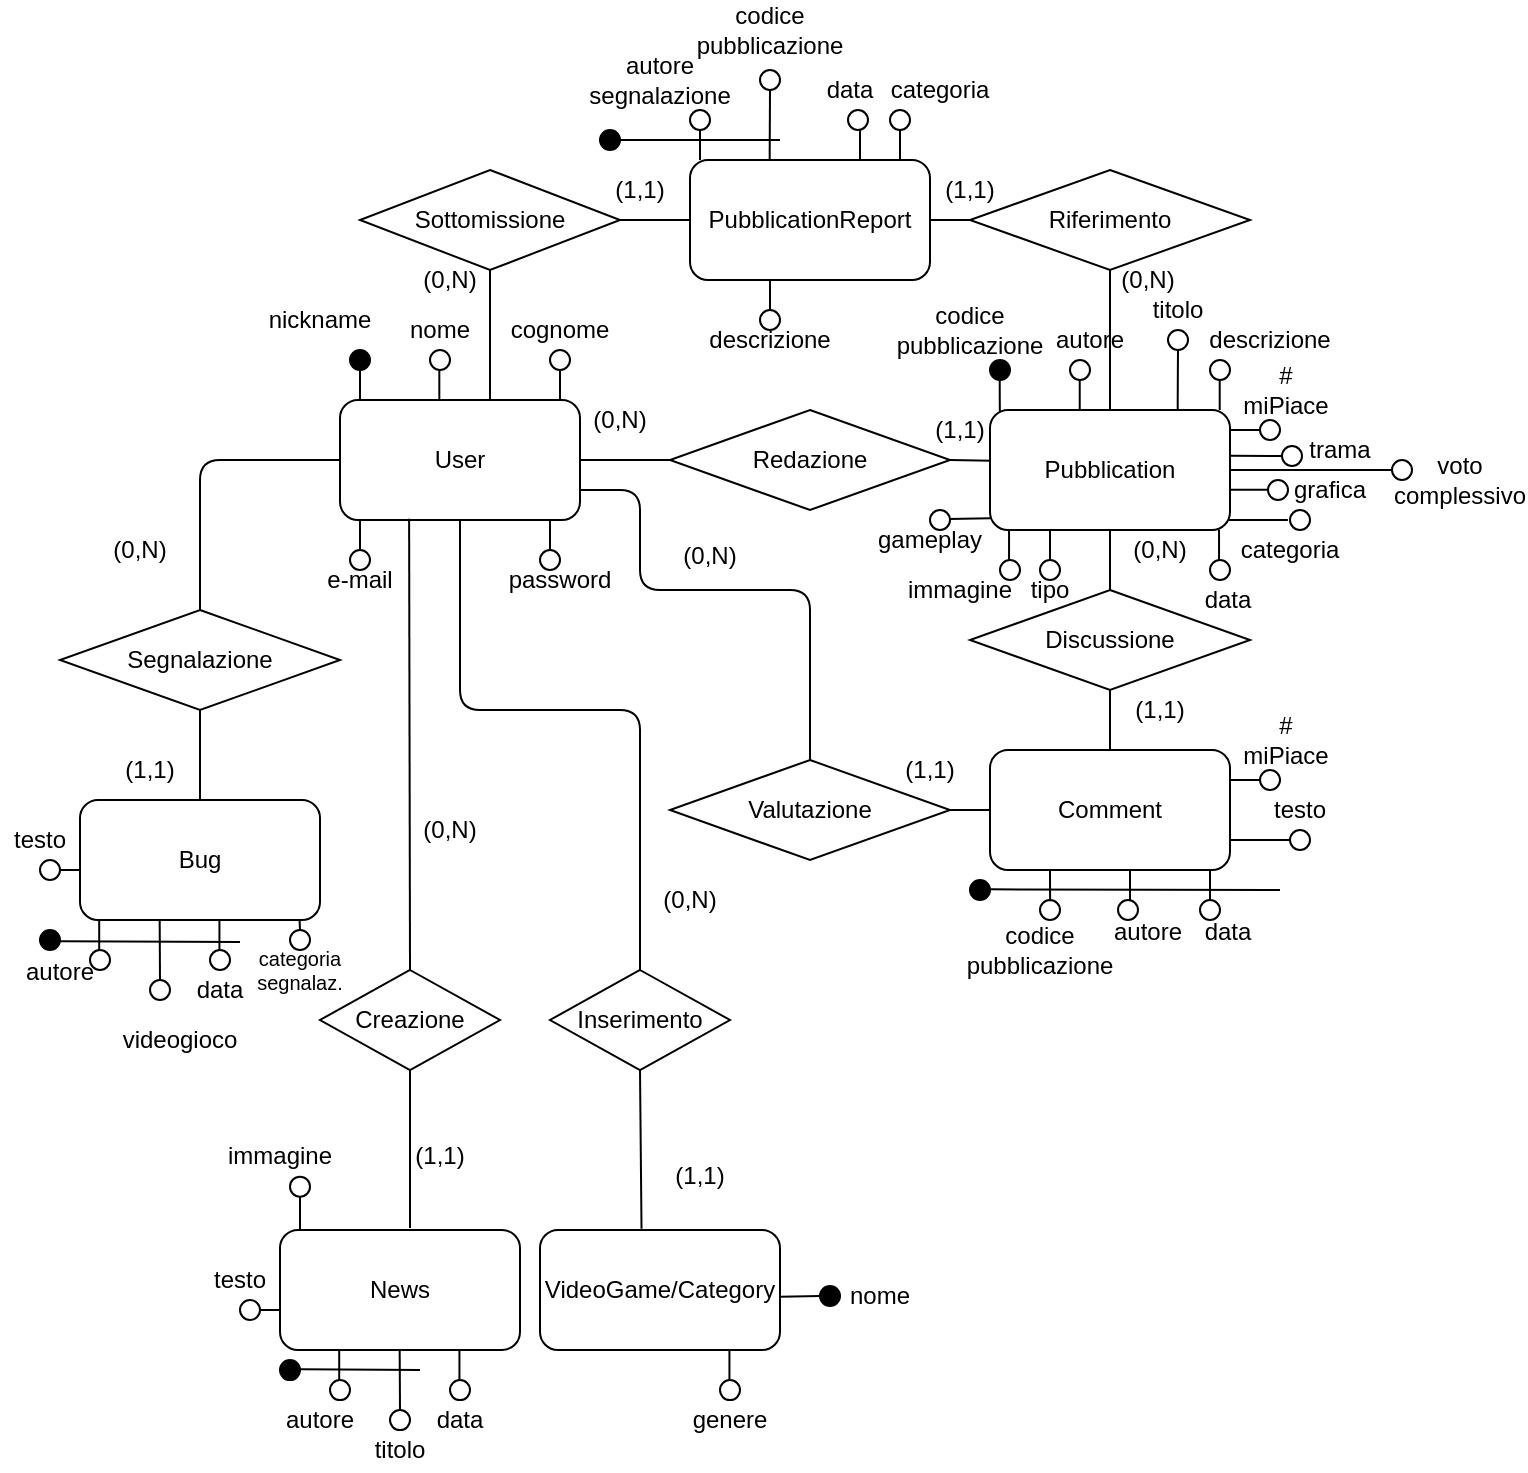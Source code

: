 <mxfile version="14.0.3" type="device"><diagram id="mguRc4uRtefQRiQBiYkG" name="Page-1"><mxGraphModel dx="1422" dy="762" grid="1" gridSize="10" guides="1" tooltips="1" connect="1" arrows="1" fold="1" page="1" pageScale="1" pageWidth="827" pageHeight="1169" math="0" shadow="0"><root><mxCell id="0"/><mxCell id="1" parent="0"/><mxCell id="OOi4CVHJgQFf2LPpz2BU-2" value="Redazione" style="rhombus;whiteSpace=wrap;html=1;" parent="1" vertex="1"><mxGeometry x="338" y="240" width="140" height="50" as="geometry"/></mxCell><mxCell id="OOi4CVHJgQFf2LPpz2BU-3" value="User" style="rounded=1;whiteSpace=wrap;html=1;" parent="1" vertex="1"><mxGeometry x="173" y="235" width="120" height="60" as="geometry"/></mxCell><mxCell id="OOi4CVHJgQFf2LPpz2BU-4" value="" style="endArrow=none;html=1;exitX=1;exitY=0.5;exitDx=0;exitDy=0;entryX=0;entryY=0.5;entryDx=0;entryDy=0;" parent="1" source="OOi4CVHJgQFf2LPpz2BU-3" target="OOi4CVHJgQFf2LPpz2BU-2" edge="1"><mxGeometry width="50" height="50" relative="1" as="geometry"><mxPoint x="318" y="265" as="sourcePoint"/><mxPoint x="458" y="265" as="targetPoint"/></mxGeometry></mxCell><mxCell id="OOi4CVHJgQFf2LPpz2BU-5" value="" style="endArrow=none;html=1;exitX=1;exitY=0.5;exitDx=0;exitDy=0;entryX=0.008;entryY=0.422;entryDx=0;entryDy=0;entryPerimeter=0;" parent="1" source="OOi4CVHJgQFf2LPpz2BU-2" target="OOi4CVHJgQFf2LPpz2BU-6" edge="1"><mxGeometry width="50" height="50" relative="1" as="geometry"><mxPoint x="581" y="264.5" as="sourcePoint"/><mxPoint x="671" y="264.5" as="targetPoint"/></mxGeometry></mxCell><mxCell id="OOi4CVHJgQFf2LPpz2BU-6" value="Pubblication" style="rounded=1;whiteSpace=wrap;html=1;" parent="1" vertex="1"><mxGeometry x="498" y="240" width="120" height="60" as="geometry"/></mxCell><mxCell id="OOi4CVHJgQFf2LPpz2BU-8" value="Sottomissione" style="rhombus;whiteSpace=wrap;html=1;" parent="1" vertex="1"><mxGeometry x="183" y="120" width="130" height="50" as="geometry"/></mxCell><mxCell id="OOi4CVHJgQFf2LPpz2BU-11" value="PubblicationReport" style="rounded=1;whiteSpace=wrap;html=1;" parent="1" vertex="1"><mxGeometry x="348" y="115" width="120" height="60" as="geometry"/></mxCell><mxCell id="OOi4CVHJgQFf2LPpz2BU-13" value="Riferimento" style="rhombus;whiteSpace=wrap;html=1;" parent="1" vertex="1"><mxGeometry x="488" y="120" width="140" height="50" as="geometry"/></mxCell><mxCell id="OOi4CVHJgQFf2LPpz2BU-14" value="" style="endArrow=none;html=1;exitX=1;exitY=0.5;exitDx=0;exitDy=0;" parent="1" source="OOi4CVHJgQFf2LPpz2BU-8" edge="1"><mxGeometry width="50" height="50" relative="1" as="geometry"><mxPoint x="313" y="144.66" as="sourcePoint"/><mxPoint x="348" y="145" as="targetPoint"/></mxGeometry></mxCell><mxCell id="OOi4CVHJgQFf2LPpz2BU-15" value="" style="endArrow=none;html=1;entryX=0.5;entryY=1;entryDx=0;entryDy=0;" parent="1" target="OOi4CVHJgQFf2LPpz2BU-8" edge="1"><mxGeometry width="50" height="50" relative="1" as="geometry"><mxPoint x="248" y="235" as="sourcePoint"/><mxPoint x="228" y="160" as="targetPoint"/><Array as="points"/></mxGeometry></mxCell><mxCell id="OOi4CVHJgQFf2LPpz2BU-34" value="Bug" style="rounded=1;whiteSpace=wrap;html=1;" parent="1" vertex="1"><mxGeometry x="43" y="435" width="120" height="60" as="geometry"/></mxCell><mxCell id="OOi4CVHJgQFf2LPpz2BU-35" value="Segnalazione" style="rhombus;whiteSpace=wrap;html=1;" parent="1" vertex="1"><mxGeometry x="33" y="340" width="140" height="50" as="geometry"/></mxCell><mxCell id="OOi4CVHJgQFf2LPpz2BU-37" value="" style="endArrow=none;html=1;exitX=0.5;exitY=0;exitDx=0;exitDy=0;entryX=0.5;entryY=1;entryDx=0;entryDy=0;" parent="1" edge="1"><mxGeometry width="50" height="50" relative="1" as="geometry"><mxPoint x="103" y="435" as="sourcePoint"/><mxPoint x="103" y="390" as="targetPoint"/></mxGeometry></mxCell><mxCell id="OOi4CVHJgQFf2LPpz2BU-40" value="" style="endArrow=none;html=1;entryX=0.5;entryY=1;entryDx=0;entryDy=0;exitX=0.5;exitY=0;exitDx=0;exitDy=0;" parent="1" source="OOi4CVHJgQFf2LPpz2BU-6" target="OOi4CVHJgQFf2LPpz2BU-13" edge="1"><mxGeometry width="50" height="50" relative="1" as="geometry"><mxPoint x="498" y="235" as="sourcePoint"/><mxPoint x="548" y="185" as="targetPoint"/></mxGeometry></mxCell><mxCell id="OOi4CVHJgQFf2LPpz2BU-41" value="" style="endArrow=none;html=1;entryX=0;entryY=0.5;entryDx=0;entryDy=0;exitX=1;exitY=0.5;exitDx=0;exitDy=0;" parent="1" source="OOi4CVHJgQFf2LPpz2BU-11" target="OOi4CVHJgQFf2LPpz2BU-13" edge="1"><mxGeometry width="50" height="50" relative="1" as="geometry"><mxPoint x="471" y="145" as="sourcePoint"/><mxPoint x="488" y="170" as="targetPoint"/></mxGeometry></mxCell><mxCell id="OOi4CVHJgQFf2LPpz2BU-42" value="Valutazione" style="rhombus;whiteSpace=wrap;html=1;" parent="1" vertex="1"><mxGeometry x="338" y="415" width="140" height="50" as="geometry"/></mxCell><mxCell id="OOi4CVHJgQFf2LPpz2BU-43" value="Comment" style="rounded=1;whiteSpace=wrap;html=1;" parent="1" vertex="1"><mxGeometry x="498" y="410" width="120" height="60" as="geometry"/></mxCell><mxCell id="OOi4CVHJgQFf2LPpz2BU-45" value="" style="endArrow=none;html=1;exitX=1;exitY=0.5;exitDx=0;exitDy=0;entryX=0;entryY=0.5;entryDx=0;entryDy=0;" parent="1" source="OOi4CVHJgQFf2LPpz2BU-42" target="OOi4CVHJgQFf2LPpz2BU-43" edge="1"><mxGeometry width="50" height="50" relative="1" as="geometry"><mxPoint x="478.0" y="440.08" as="sourcePoint"/><mxPoint x="518.36" y="439.66" as="targetPoint"/></mxGeometry></mxCell><mxCell id="OOi4CVHJgQFf2LPpz2BU-46" value="" style="endArrow=none;html=1;exitX=0.5;exitY=0;exitDx=0;exitDy=0;entryX=1;entryY=0.75;entryDx=0;entryDy=0;" parent="1" source="OOi4CVHJgQFf2LPpz2BU-42" target="OOi4CVHJgQFf2LPpz2BU-3" edge="1"><mxGeometry width="50" height="50" relative="1" as="geometry"><mxPoint x="333" y="440" as="sourcePoint"/><mxPoint x="308" y="280" as="targetPoint"/><Array as="points"><mxPoint x="408" y="330"/><mxPoint x="323" y="330"/><mxPoint x="323" y="280"/></Array></mxGeometry></mxCell><mxCell id="OOi4CVHJgQFf2LPpz2BU-48" value="Discussione" style="rhombus;whiteSpace=wrap;html=1;" parent="1" vertex="1"><mxGeometry x="488" y="330" width="140" height="50" as="geometry"/></mxCell><mxCell id="OOi4CVHJgQFf2LPpz2BU-49" value="" style="endArrow=none;html=1;entryX=0.5;entryY=1;entryDx=0;entryDy=0;exitX=0.5;exitY=0;exitDx=0;exitDy=0;" parent="1" source="OOi4CVHJgQFf2LPpz2BU-48" target="OOi4CVHJgQFf2LPpz2BU-6" edge="1"><mxGeometry width="50" height="50" relative="1" as="geometry"><mxPoint x="418" y="360" as="sourcePoint"/><mxPoint x="468" y="310" as="targetPoint"/></mxGeometry></mxCell><mxCell id="OOi4CVHJgQFf2LPpz2BU-52" value="" style="endArrow=none;html=1;" parent="1" source="OOi4CVHJgQFf2LPpz2BU-43" edge="1"><mxGeometry width="50" height="50" relative="1" as="geometry"><mxPoint x="498" y="430" as="sourcePoint"/><mxPoint x="558" y="380" as="targetPoint"/></mxGeometry></mxCell><mxCell id="OOi4CVHJgQFf2LPpz2BU-53" value="" style="endArrow=none;html=1;entryX=0;entryY=0.5;entryDx=0;entryDy=0;exitX=0.5;exitY=0;exitDx=0;exitDy=0;" parent="1" source="OOi4CVHJgQFf2LPpz2BU-35" target="OOi4CVHJgQFf2LPpz2BU-3" edge="1"><mxGeometry width="50" height="50" relative="1" as="geometry"><mxPoint x="103" y="320" as="sourcePoint"/><mxPoint x="153" y="270" as="targetPoint"/><Array as="points"><mxPoint x="103" y="265"/></Array></mxGeometry></mxCell><mxCell id="OOi4CVHJgQFf2LPpz2BU-65" value="" style="endArrow=none;html=1;exitX=0.5;exitY=0;exitDx=0;exitDy=0;entryX=0.288;entryY=0.989;entryDx=0;entryDy=0;entryPerimeter=0;" parent="1" source="OOi4CVHJgQFf2LPpz2BU-66" target="OOi4CVHJgQFf2LPpz2BU-3" edge="1"><mxGeometry width="50" height="50" relative="1" as="geometry"><mxPoint x="258" y="490" as="sourcePoint"/><mxPoint x="207.9" y="414.64" as="targetPoint"/><Array as="points"/></mxGeometry></mxCell><mxCell id="OOi4CVHJgQFf2LPpz2BU-66" value="Creazione" style="rhombus;whiteSpace=wrap;html=1;" parent="1" vertex="1"><mxGeometry x="163" y="520" width="90" height="50" as="geometry"/></mxCell><mxCell id="OOi4CVHJgQFf2LPpz2BU-68" value="News&lt;br&gt;" style="rounded=1;whiteSpace=wrap;html=1;" parent="1" vertex="1"><mxGeometry x="143" y="650" width="120" height="60" as="geometry"/></mxCell><mxCell id="OOi4CVHJgQFf2LPpz2BU-69" value="" style="endArrow=none;html=1;entryX=0.5;entryY=1;entryDx=0;entryDy=0;" parent="1" target="OOi4CVHJgQFf2LPpz2BU-66" edge="1"><mxGeometry width="50" height="50" relative="1" as="geometry"><mxPoint x="208" y="649" as="sourcePoint"/><mxPoint x="198" y="575" as="targetPoint"/></mxGeometry></mxCell><mxCell id="OOi4CVHJgQFf2LPpz2BU-70" value="Inserimento" style="rhombus;whiteSpace=wrap;html=1;" parent="1" vertex="1"><mxGeometry x="278" y="520" width="90" height="50" as="geometry"/></mxCell><mxCell id="OOi4CVHJgQFf2LPpz2BU-71" value="VideoGame/Category" style="rounded=1;whiteSpace=wrap;html=1;" parent="1" vertex="1"><mxGeometry x="273" y="650" width="120" height="60" as="geometry"/></mxCell><mxCell id="OOi4CVHJgQFf2LPpz2BU-72" value="" style="endArrow=none;html=1;entryX=0.5;entryY=1;entryDx=0;entryDy=0;exitX=0.423;exitY=-0.01;exitDx=0;exitDy=0;exitPerimeter=0;" parent="1" source="OOi4CVHJgQFf2LPpz2BU-71" target="OOi4CVHJgQFf2LPpz2BU-70" edge="1"><mxGeometry width="50" height="50" relative="1" as="geometry"><mxPoint x="333" y="630" as="sourcePoint"/><mxPoint x="313" y="575" as="targetPoint"/></mxGeometry></mxCell><mxCell id="OOi4CVHJgQFf2LPpz2BU-73" value="" style="endArrow=none;html=1;exitX=0.5;exitY=0;exitDx=0;exitDy=0;entryX=0.5;entryY=1;entryDx=0;entryDy=0;" parent="1" source="OOi4CVHJgQFf2LPpz2BU-70" target="OOi4CVHJgQFf2LPpz2BU-3" edge="1"><mxGeometry width="50" height="50" relative="1" as="geometry"><mxPoint x="263" y="465" as="sourcePoint"/><mxPoint x="322.95" y="415.48" as="targetPoint"/><Array as="points"><mxPoint x="323" y="390"/><mxPoint x="233" y="390"/></Array></mxGeometry></mxCell><mxCell id="Y-im6gq6m2K0zFmz0ZzL-1" value="" style="endArrow=none;html=1;" parent="1" edge="1"><mxGeometry width="50" height="50" relative="1" as="geometry"><mxPoint x="183" y="235" as="sourcePoint"/><mxPoint x="183" y="220" as="targetPoint"/></mxGeometry></mxCell><mxCell id="Y-im6gq6m2K0zFmz0ZzL-2" value="" style="ellipse;whiteSpace=wrap;html=1;aspect=fixed;fillColor=#000000;" parent="1" vertex="1"><mxGeometry x="178" y="210" width="10" height="10" as="geometry"/></mxCell><mxCell id="Y-im6gq6m2K0zFmz0ZzL-3" value="autore segnalazione" style="text;html=1;strokeColor=none;fillColor=none;align=center;verticalAlign=middle;whiteSpace=wrap;rounded=0;" parent="1" vertex="1"><mxGeometry x="313" y="65" width="40" height="20" as="geometry"/></mxCell><mxCell id="Y-im6gq6m2K0zFmz0ZzL-7" value="" style="endArrow=none;html=1;" parent="1" edge="1"><mxGeometry width="50" height="50" relative="1" as="geometry"><mxPoint x="222.66" y="235" as="sourcePoint"/><mxPoint x="222.66" y="220" as="targetPoint"/></mxGeometry></mxCell><mxCell id="Y-im6gq6m2K0zFmz0ZzL-8" value="" style="endArrow=none;html=1;" parent="1" edge="1"><mxGeometry width="50" height="50" relative="1" as="geometry"><mxPoint x="283" y="235" as="sourcePoint"/><mxPoint x="283" y="220" as="targetPoint"/><Array as="points"><mxPoint x="283" y="230"/></Array></mxGeometry></mxCell><mxCell id="Y-im6gq6m2K0zFmz0ZzL-9" value="" style="ellipse;whiteSpace=wrap;html=1;aspect=fixed;fillColor=none;" parent="1" vertex="1"><mxGeometry x="218" y="210" width="10" height="10" as="geometry"/></mxCell><mxCell id="Y-im6gq6m2K0zFmz0ZzL-10" value="" style="ellipse;whiteSpace=wrap;html=1;aspect=fixed;fillColor=none;" parent="1" vertex="1"><mxGeometry x="278" y="210" width="10" height="10" as="geometry"/></mxCell><mxCell id="Y-im6gq6m2K0zFmz0ZzL-11" value="codice pubblicazione" style="text;html=1;strokeColor=none;fillColor=none;align=center;verticalAlign=middle;whiteSpace=wrap;rounded=0;" parent="1" vertex="1"><mxGeometry x="368" y="40" width="40" height="20" as="geometry"/></mxCell><mxCell id="Y-im6gq6m2K0zFmz0ZzL-12" value="categoria" style="text;html=1;strokeColor=none;fillColor=none;align=center;verticalAlign=middle;whiteSpace=wrap;rounded=0;" parent="1" vertex="1"><mxGeometry x="453" y="70" width="40" height="20" as="geometry"/></mxCell><mxCell id="Y-im6gq6m2K0zFmz0ZzL-13" value="data" style="text;html=1;strokeColor=none;fillColor=none;align=center;verticalAlign=middle;whiteSpace=wrap;rounded=0;" parent="1" vertex="1"><mxGeometry x="408" y="70" width="40" height="20" as="geometry"/></mxCell><mxCell id="Y-im6gq6m2K0zFmz0ZzL-14" value="" style="endArrow=none;html=1;" parent="1" edge="1"><mxGeometry width="50" height="50" relative="1" as="geometry"><mxPoint x="183" y="310" as="sourcePoint"/><mxPoint x="183" y="295" as="targetPoint"/><Array as="points"><mxPoint x="183" y="310"/></Array></mxGeometry></mxCell><mxCell id="Y-im6gq6m2K0zFmz0ZzL-15" value="" style="ellipse;whiteSpace=wrap;html=1;aspect=fixed;fillColor=none;" parent="1" vertex="1"><mxGeometry x="178" y="310" width="10" height="10" as="geometry"/></mxCell><mxCell id="Y-im6gq6m2K0zFmz0ZzL-16" value="e-mail" style="text;html=1;strokeColor=none;fillColor=none;align=center;verticalAlign=middle;whiteSpace=wrap;rounded=0;" parent="1" vertex="1"><mxGeometry x="163" y="315" width="40" height="20" as="geometry"/></mxCell><mxCell id="Y-im6gq6m2K0zFmz0ZzL-21" value="" style="endArrow=none;html=1;" parent="1" edge="1"><mxGeometry width="50" height="50" relative="1" as="geometry"><mxPoint x="353" y="115" as="sourcePoint"/><mxPoint x="353" y="100" as="targetPoint"/></mxGeometry></mxCell><mxCell id="Y-im6gq6m2K0zFmz0ZzL-22" value="" style="ellipse;whiteSpace=wrap;html=1;aspect=fixed;fillColor=none;" parent="1" vertex="1"><mxGeometry x="348" y="90" width="10" height="10" as="geometry"/></mxCell><mxCell id="Y-im6gq6m2K0zFmz0ZzL-23" value="" style="ellipse;whiteSpace=wrap;html=1;aspect=fixed;fillColor=none;" parent="1" vertex="1"><mxGeometry x="383" y="70" width="10" height="10" as="geometry"/></mxCell><mxCell id="Y-im6gq6m2K0zFmz0ZzL-24" value="" style="endArrow=none;html=1;entryX=0.5;entryY=1;entryDx=0;entryDy=0;" parent="1" target="Y-im6gq6m2K0zFmz0ZzL-23" edge="1"><mxGeometry width="50" height="50" relative="1" as="geometry"><mxPoint x="387.83" y="115" as="sourcePoint"/><mxPoint x="387.83" y="100" as="targetPoint"/></mxGeometry></mxCell><mxCell id="Y-im6gq6m2K0zFmz0ZzL-25" value="" style="endArrow=none;html=1;" parent="1" edge="1"><mxGeometry width="50" height="50" relative="1" as="geometry"><mxPoint x="433" y="115" as="sourcePoint"/><mxPoint x="433" y="100" as="targetPoint"/></mxGeometry></mxCell><mxCell id="Y-im6gq6m2K0zFmz0ZzL-26" value="" style="endArrow=none;html=1;" parent="1" edge="1"><mxGeometry width="50" height="50" relative="1" as="geometry"><mxPoint x="453" y="115" as="sourcePoint"/><mxPoint x="453" y="100" as="targetPoint"/><Array as="points"><mxPoint x="453" y="110"/></Array></mxGeometry></mxCell><mxCell id="Y-im6gq6m2K0zFmz0ZzL-27" value="" style="ellipse;whiteSpace=wrap;html=1;aspect=fixed;fillColor=none;" parent="1" vertex="1"><mxGeometry x="427" y="90" width="10" height="10" as="geometry"/></mxCell><mxCell id="Y-im6gq6m2K0zFmz0ZzL-28" value="" style="ellipse;whiteSpace=wrap;html=1;aspect=fixed;fillColor=none;" parent="1" vertex="1"><mxGeometry x="448" y="90" width="10" height="10" as="geometry"/></mxCell><mxCell id="Y-im6gq6m2K0zFmz0ZzL-31" value="" style="endArrow=none;html=1;entryX=0.5;entryY=1;entryDx=0;entryDy=0;" parent="1" edge="1"><mxGeometry width="50" height="50" relative="1" as="geometry"><mxPoint x="388" y="190" as="sourcePoint"/><mxPoint x="388" y="175" as="targetPoint"/></mxGeometry></mxCell><mxCell id="Y-im6gq6m2K0zFmz0ZzL-32" value="" style="ellipse;whiteSpace=wrap;html=1;aspect=fixed;fillColor=none;" parent="1" vertex="1"><mxGeometry x="383" y="190" width="10" height="10" as="geometry"/></mxCell><mxCell id="Y-im6gq6m2K0zFmz0ZzL-33" value="descrizione" style="text;html=1;strokeColor=none;fillColor=none;align=center;verticalAlign=middle;whiteSpace=wrap;rounded=0;" parent="1" vertex="1"><mxGeometry x="368" y="195" width="40" height="20" as="geometry"/></mxCell><mxCell id="Y-im6gq6m2K0zFmz0ZzL-34" value="nome" style="text;html=1;strokeColor=none;fillColor=none;align=center;verticalAlign=middle;whiteSpace=wrap;rounded=0;" parent="1" vertex="1"><mxGeometry x="203" y="190" width="40" height="20" as="geometry"/></mxCell><mxCell id="Y-im6gq6m2K0zFmz0ZzL-36" value="nickname&lt;span style=&quot;color: rgba(0 , 0 , 0 , 0) ; font-family: monospace ; font-size: 0px&quot;&gt;%3CmxGraphModel%3E%3Croot%3E%3CmxCell%20id%3D%220%22%2F%3E%3CmxCell%20id%3D%221%22%20parent%3D%220%22%2F%3E%3CmxCell%20id%3D%222%22%20value%3D%22autore%22%20style%3D%22text%3Bhtml%3D1%3BstrokeColor%3Dnone%3BfillColor%3Dnone%3Balign%3Dcenter%3BverticalAlign%3Dmiddle%3BwhiteSpace%3Dwrap%3Brounded%3D0%3B%22%20vertex%3D%221%22%20parent%3D%221%22%3E%3CmxGeometry%20x%3D%22300%22%20y%3D%2270%22%20width%3D%2240%22%20height%3D%2220%22%20as%3D%22geometry%22%2F%3E%3C%2FmxCell%3E%3C%2Froot%3E%3C%2FmxGraphModel%3E&lt;/span&gt;" style="text;html=1;strokeColor=none;fillColor=none;align=center;verticalAlign=middle;whiteSpace=wrap;rounded=0;" parent="1" vertex="1"><mxGeometry x="143" y="185" width="40" height="20" as="geometry"/></mxCell><mxCell id="Y-im6gq6m2K0zFmz0ZzL-38" value="cognome" style="text;html=1;strokeColor=none;fillColor=none;align=center;verticalAlign=middle;whiteSpace=wrap;rounded=0;" parent="1" vertex="1"><mxGeometry x="263" y="190" width="40" height="20" as="geometry"/></mxCell><mxCell id="Y-im6gq6m2K0zFmz0ZzL-51" value="" style="endArrow=none;html=1;" parent="1" edge="1"><mxGeometry width="50" height="50" relative="1" as="geometry"><mxPoint x="278" y="310" as="sourcePoint"/><mxPoint x="278" y="295" as="targetPoint"/><Array as="points"><mxPoint x="278" y="310"/></Array></mxGeometry></mxCell><mxCell id="Y-im6gq6m2K0zFmz0ZzL-52" value="" style="ellipse;whiteSpace=wrap;html=1;aspect=fixed;fillColor=none;" parent="1" vertex="1"><mxGeometry x="273" y="310" width="10" height="10" as="geometry"/></mxCell><mxCell id="Y-im6gq6m2K0zFmz0ZzL-53" value="password" style="text;html=1;strokeColor=none;fillColor=none;align=center;verticalAlign=middle;whiteSpace=wrap;rounded=0;" parent="1" vertex="1"><mxGeometry x="263" y="315" width="40" height="20" as="geometry"/></mxCell><mxCell id="Y-im6gq6m2K0zFmz0ZzL-54" value="" style="ellipse;whiteSpace=wrap;html=1;aspect=fixed;fillColor=#000000;" parent="1" vertex="1"><mxGeometry x="303" y="100" width="10" height="10" as="geometry"/></mxCell><mxCell id="Y-im6gq6m2K0zFmz0ZzL-55" value="" style="endArrow=none;html=1;exitX=1;exitY=0.5;exitDx=0;exitDy=0;" parent="1" source="Y-im6gq6m2K0zFmz0ZzL-54" edge="1"><mxGeometry width="50" height="50" relative="1" as="geometry"><mxPoint x="403" y="210" as="sourcePoint"/><mxPoint x="393" y="105" as="targetPoint"/></mxGeometry></mxCell><mxCell id="Y-im6gq6m2K0zFmz0ZzL-59" value="" style="ellipse;whiteSpace=wrap;html=1;aspect=fixed;fillColor=#000000;" parent="1" vertex="1"><mxGeometry x="498" y="215.0" width="10" height="10" as="geometry"/></mxCell><mxCell id="Y-im6gq6m2K0zFmz0ZzL-60" value="" style="ellipse;whiteSpace=wrap;html=1;aspect=fixed;fillColor=none;" parent="1" vertex="1"><mxGeometry x="538" y="215.0" width="10" height="10" as="geometry"/></mxCell><mxCell id="Y-im6gq6m2K0zFmz0ZzL-61" value="" style="ellipse;whiteSpace=wrap;html=1;aspect=fixed;fillColor=none;" parent="1" vertex="1"><mxGeometry x="587" y="200.0" width="10" height="10" as="geometry"/></mxCell><mxCell id="Y-im6gq6m2K0zFmz0ZzL-62" value="" style="ellipse;whiteSpace=wrap;html=1;aspect=fixed;fillColor=none;" parent="1" vertex="1"><mxGeometry x="608" y="215.0" width="10" height="10" as="geometry"/></mxCell><mxCell id="Y-im6gq6m2K0zFmz0ZzL-64" value="" style="endArrow=none;html=1;entryX=0.5;entryY=1;entryDx=0;entryDy=0;exitX=0.041;exitY=0.011;exitDx=0;exitDy=0;exitPerimeter=0;" parent="1" source="OOi4CVHJgQFf2LPpz2BU-6" edge="1"><mxGeometry width="50" height="50" relative="1" as="geometry"><mxPoint x="503" y="240" as="sourcePoint"/><mxPoint x="502.86" y="225" as="targetPoint"/><Array as="points"><mxPoint x="502.86" y="230"/></Array></mxGeometry></mxCell><mxCell id="Y-im6gq6m2K0zFmz0ZzL-65" value="" style="endArrow=none;html=1;entryX=0.5;entryY=1;entryDx=0;entryDy=0;" parent="1" edge="1"><mxGeometry width="50" height="50" relative="1" as="geometry"><mxPoint x="542.86" y="240" as="sourcePoint"/><mxPoint x="542.86" y="225" as="targetPoint"/><Array as="points"><mxPoint x="542.86" y="230"/></Array></mxGeometry></mxCell><mxCell id="Y-im6gq6m2K0zFmz0ZzL-66" value="" style="endArrow=none;html=1;entryX=0.5;entryY=1;entryDx=0;entryDy=0;" parent="1" target="Y-im6gq6m2K0zFmz0ZzL-61" edge="1"><mxGeometry width="50" height="50" relative="1" as="geometry"><mxPoint x="591.86" y="240" as="sourcePoint"/><mxPoint x="591.86" y="225" as="targetPoint"/><Array as="points"><mxPoint x="591.86" y="230"/></Array></mxGeometry></mxCell><mxCell id="Y-im6gq6m2K0zFmz0ZzL-67" value="" style="endArrow=none;html=1;entryX=0.5;entryY=1;entryDx=0;entryDy=0;" parent="1" edge="1"><mxGeometry width="50" height="50" relative="1" as="geometry"><mxPoint x="612.86" y="240" as="sourcePoint"/><mxPoint x="612.86" y="225" as="targetPoint"/><Array as="points"><mxPoint x="612.86" y="230"/></Array></mxGeometry></mxCell><mxCell id="Y-im6gq6m2K0zFmz0ZzL-68" value="codice pubblicazione" style="text;html=1;strokeColor=none;fillColor=none;align=center;verticalAlign=middle;whiteSpace=wrap;rounded=0;" parent="1" vertex="1"><mxGeometry x="468" y="190" width="40" height="20" as="geometry"/></mxCell><mxCell id="Y-im6gq6m2K0zFmz0ZzL-69" value="descrizione" style="text;html=1;strokeColor=none;fillColor=none;align=center;verticalAlign=middle;whiteSpace=wrap;rounded=0;" parent="1" vertex="1"><mxGeometry x="618" y="195" width="40" height="20" as="geometry"/></mxCell><mxCell id="Y-im6gq6m2K0zFmz0ZzL-70" value="autore" style="text;html=1;strokeColor=none;fillColor=none;align=center;verticalAlign=middle;whiteSpace=wrap;rounded=0;" parent="1" vertex="1"><mxGeometry x="528" y="195" width="40" height="20" as="geometry"/></mxCell><mxCell id="Y-im6gq6m2K0zFmz0ZzL-73" value="titolo" style="text;html=1;strokeColor=none;fillColor=none;align=center;verticalAlign=middle;whiteSpace=wrap;rounded=0;" parent="1" vertex="1"><mxGeometry x="572" y="180" width="40" height="20" as="geometry"/></mxCell><mxCell id="Y-im6gq6m2K0zFmz0ZzL-74" value="" style="endArrow=none;html=1;entryX=0.5;entryY=1;entryDx=0;entryDy=0;" parent="1" edge="1"><mxGeometry width="50" height="50" relative="1" as="geometry"><mxPoint x="507.52" y="315" as="sourcePoint"/><mxPoint x="507.52" y="300" as="targetPoint"/><Array as="points"><mxPoint x="507.52" y="305"/></Array></mxGeometry></mxCell><mxCell id="Y-im6gq6m2K0zFmz0ZzL-75" value="" style="ellipse;whiteSpace=wrap;html=1;aspect=fixed;fillColor=none;" parent="1" vertex="1"><mxGeometry x="503" y="315" width="10" height="10" as="geometry"/></mxCell><mxCell id="Y-im6gq6m2K0zFmz0ZzL-76" value="" style="endArrow=none;html=1;entryX=0.5;entryY=1;entryDx=0;entryDy=0;" parent="1" edge="1"><mxGeometry width="50" height="50" relative="1" as="geometry"><mxPoint x="612.52" y="315" as="sourcePoint"/><mxPoint x="612.52" y="300" as="targetPoint"/><Array as="points"><mxPoint x="612.52" y="305"/></Array></mxGeometry></mxCell><mxCell id="Y-im6gq6m2K0zFmz0ZzL-77" value="" style="ellipse;whiteSpace=wrap;html=1;aspect=fixed;fillColor=none;" parent="1" vertex="1"><mxGeometry x="608" y="315" width="10" height="10" as="geometry"/></mxCell><mxCell id="Y-im6gq6m2K0zFmz0ZzL-78" value="data" style="text;html=1;strokeColor=none;fillColor=none;align=center;verticalAlign=middle;whiteSpace=wrap;rounded=0;" parent="1" vertex="1"><mxGeometry x="597" y="325" width="40" height="20" as="geometry"/></mxCell><mxCell id="Y-im6gq6m2K0zFmz0ZzL-79" value="immagine" style="text;html=1;strokeColor=none;fillColor=none;align=center;verticalAlign=middle;whiteSpace=wrap;rounded=0;" parent="1" vertex="1"><mxGeometry x="463" y="320" width="40" height="20" as="geometry"/></mxCell><mxCell id="Y-im6gq6m2K0zFmz0ZzL-89" value="" style="ellipse;whiteSpace=wrap;html=1;aspect=fixed;fillColor=none;" parent="1" vertex="1"><mxGeometry x="637" y="275" width="10" height="10" as="geometry"/></mxCell><mxCell id="Y-im6gq6m2K0zFmz0ZzL-90" value="" style="ellipse;whiteSpace=wrap;html=1;aspect=fixed;fillColor=none;" parent="1" vertex="1"><mxGeometry x="468" y="290" width="10" height="10" as="geometry"/></mxCell><mxCell id="Y-im6gq6m2K0zFmz0ZzL-91" value="" style="endArrow=none;html=1;" parent="1" edge="1"><mxGeometry width="50" height="50" relative="1" as="geometry"><mxPoint x="636.69" y="279.9" as="sourcePoint"/><mxPoint x="617.69" y="279.9" as="targetPoint"/><Array as="points"><mxPoint x="637" y="279.9"/></Array></mxGeometry></mxCell><mxCell id="Y-im6gq6m2K0zFmz0ZzL-92" value="" style="endArrow=none;html=1;entryX=-0.007;entryY=0.852;entryDx=0;entryDy=0;entryPerimeter=0;exitX=1;exitY=0;exitDx=0;exitDy=0;" parent="1" edge="1"><mxGeometry width="50" height="50" relative="1" as="geometry"><mxPoint x="477.536" y="294.464" as="sourcePoint"/><mxPoint x="498.16" y="294.12" as="targetPoint"/><Array as="points"/></mxGeometry></mxCell><mxCell id="Y-im6gq6m2K0zFmz0ZzL-93" value="gameplay" style="text;html=1;strokeColor=none;fillColor=none;align=center;verticalAlign=middle;whiteSpace=wrap;rounded=0;" parent="1" vertex="1"><mxGeometry x="448" y="295" width="40" height="20" as="geometry"/></mxCell><mxCell id="Y-im6gq6m2K0zFmz0ZzL-94" value="grafica" style="text;html=1;strokeColor=none;fillColor=none;align=center;verticalAlign=middle;whiteSpace=wrap;rounded=0;" parent="1" vertex="1"><mxGeometry x="648" y="270" width="40" height="20" as="geometry"/></mxCell><mxCell id="Y-im6gq6m2K0zFmz0ZzL-97" value="" style="endArrow=none;html=1;entryX=0.995;entryY=0.381;entryDx=0;entryDy=0;entryPerimeter=0;" parent="1" edge="1"><mxGeometry width="50" height="50" relative="1" as="geometry"><mxPoint x="644" y="263" as="sourcePoint"/><mxPoint x="618.4" y="262.86" as="targetPoint"/><Array as="points"/></mxGeometry></mxCell><mxCell id="Y-im6gq6m2K0zFmz0ZzL-98" value="" style="ellipse;whiteSpace=wrap;html=1;aspect=fixed;fillColor=none;" parent="1" vertex="1"><mxGeometry x="644" y="258" width="10" height="10" as="geometry"/></mxCell><mxCell id="Y-im6gq6m2K0zFmz0ZzL-99" value="trama" style="text;html=1;strokeColor=none;fillColor=none;align=center;verticalAlign=middle;whiteSpace=wrap;rounded=0;" parent="1" vertex="1"><mxGeometry x="653" y="250" width="40" height="20" as="geometry"/></mxCell><mxCell id="Y-im6gq6m2K0zFmz0ZzL-100" value="" style="endArrow=none;html=1;exitX=1;exitY=0.583;exitDx=0;exitDy=0;exitPerimeter=0;" parent="1" edge="1"><mxGeometry width="50" height="50" relative="1" as="geometry"><mxPoint x="618" y="270" as="sourcePoint"/><mxPoint x="648" y="270.02" as="targetPoint"/><Array as="points"><mxPoint x="647.93" y="270.02"/><mxPoint x="704" y="270"/></Array></mxGeometry></mxCell><mxCell id="Y-im6gq6m2K0zFmz0ZzL-101" value="" style="ellipse;whiteSpace=wrap;html=1;aspect=fixed;fillColor=none;" parent="1" vertex="1"><mxGeometry x="699" y="265" width="10" height="10" as="geometry"/></mxCell><mxCell id="Y-im6gq6m2K0zFmz0ZzL-102" value="voto complessivo" style="text;html=1;strokeColor=none;fillColor=none;align=center;verticalAlign=middle;whiteSpace=wrap;rounded=0;" parent="1" vertex="1"><mxGeometry x="713" y="265" width="40" height="20" as="geometry"/></mxCell><mxCell id="Y-im6gq6m2K0zFmz0ZzL-107" value="" style="endArrow=none;html=1;exitX=1;exitY=0.583;exitDx=0;exitDy=0;exitPerimeter=0;" parent="1" edge="1"><mxGeometry width="50" height="50" relative="1" as="geometry"><mxPoint x="617" y="294.98" as="sourcePoint"/><mxPoint x="647" y="295" as="targetPoint"/><Array as="points"><mxPoint x="646.93" y="295"/></Array></mxGeometry></mxCell><mxCell id="Y-im6gq6m2K0zFmz0ZzL-108" value="" style="ellipse;whiteSpace=wrap;html=1;aspect=fixed;fillColor=none;" parent="1" vertex="1"><mxGeometry x="648" y="290" width="10" height="10" as="geometry"/></mxCell><mxCell id="Y-im6gq6m2K0zFmz0ZzL-109" value="categoria" style="text;html=1;strokeColor=none;fillColor=none;align=center;verticalAlign=middle;whiteSpace=wrap;rounded=0;" parent="1" vertex="1"><mxGeometry x="628" y="300" width="40" height="20" as="geometry"/></mxCell><mxCell id="Y-im6gq6m2K0zFmz0ZzL-112" value="" style="ellipse;whiteSpace=wrap;html=1;aspect=fixed;fillColor=none;" parent="1" vertex="1"><mxGeometry x="523" y="485" width="10" height="10" as="geometry"/></mxCell><mxCell id="Y-im6gq6m2K0zFmz0ZzL-113" value="" style="ellipse;whiteSpace=wrap;html=1;aspect=fixed;fillColor=none;" parent="1" vertex="1"><mxGeometry x="562" y="485" width="10" height="10" as="geometry"/></mxCell><mxCell id="Y-im6gq6m2K0zFmz0ZzL-114" value="" style="endArrow=none;html=1;entryX=0.5;entryY=1;entryDx=0;entryDy=0;exitX=0.041;exitY=0.011;exitDx=0;exitDy=0;exitPerimeter=0;" parent="1" edge="1"><mxGeometry width="50" height="50" relative="1" as="geometry"><mxPoint x="528.06" y="485.66" as="sourcePoint"/><mxPoint x="528.0" y="470" as="targetPoint"/><Array as="points"><mxPoint x="528" y="475"/></Array></mxGeometry></mxCell><mxCell id="Y-im6gq6m2K0zFmz0ZzL-115" value="" style="endArrow=none;html=1;entryX=0.5;entryY=1;entryDx=0;entryDy=0;" parent="1" edge="1"><mxGeometry width="50" height="50" relative="1" as="geometry"><mxPoint x="568.0" y="485" as="sourcePoint"/><mxPoint x="568.0" y="470" as="targetPoint"/><Array as="points"><mxPoint x="568.0" y="475"/></Array></mxGeometry></mxCell><mxCell id="Y-im6gq6m2K0zFmz0ZzL-116" value="codice pubblicazione" style="text;html=1;strokeColor=none;fillColor=none;align=center;verticalAlign=middle;whiteSpace=wrap;rounded=0;" parent="1" vertex="1"><mxGeometry x="503" y="500" width="40" height="20" as="geometry"/></mxCell><mxCell id="Y-im6gq6m2K0zFmz0ZzL-117" value="autore" style="text;html=1;strokeColor=none;fillColor=none;align=center;verticalAlign=middle;whiteSpace=wrap;rounded=0;" parent="1" vertex="1"><mxGeometry x="557" y="491" width="40" height="20" as="geometry"/></mxCell><mxCell id="Y-im6gq6m2K0zFmz0ZzL-120" value="" style="endArrow=none;html=1;" parent="1" edge="1"><mxGeometry width="50" height="50" relative="1" as="geometry"><mxPoint x="618" y="455" as="sourcePoint"/><mxPoint x="648" y="455" as="targetPoint"/></mxGeometry></mxCell><mxCell id="Y-im6gq6m2K0zFmz0ZzL-121" value="" style="ellipse;whiteSpace=wrap;html=1;aspect=fixed;fillColor=none;" parent="1" vertex="1"><mxGeometry x="648" y="450" width="10" height="10" as="geometry"/></mxCell><mxCell id="Y-im6gq6m2K0zFmz0ZzL-122" value="data" style="text;html=1;strokeColor=none;fillColor=none;align=center;verticalAlign=middle;whiteSpace=wrap;rounded=0;" parent="1" vertex="1"><mxGeometry x="597" y="491" width="40" height="20" as="geometry"/></mxCell><mxCell id="Y-im6gq6m2K0zFmz0ZzL-126" value="" style="endArrow=none;html=1;entryX=0.5;entryY=1;entryDx=0;entryDy=0;" parent="1" edge="1"><mxGeometry width="50" height="50" relative="1" as="geometry"><mxPoint x="608.0" y="485" as="sourcePoint"/><mxPoint x="608.0" y="470" as="targetPoint"/><Array as="points"><mxPoint x="608.0" y="475"/></Array></mxGeometry></mxCell><mxCell id="Y-im6gq6m2K0zFmz0ZzL-127" value="" style="ellipse;whiteSpace=wrap;html=1;aspect=fixed;fillColor=none;" parent="1" vertex="1"><mxGeometry x="603" y="485" width="10" height="10" as="geometry"/></mxCell><mxCell id="Y-im6gq6m2K0zFmz0ZzL-128" value="testo" style="text;html=1;strokeColor=none;fillColor=none;align=center;verticalAlign=middle;whiteSpace=wrap;rounded=0;" parent="1" vertex="1"><mxGeometry x="633" y="430" width="40" height="20" as="geometry"/></mxCell><mxCell id="Y-im6gq6m2K0zFmz0ZzL-129" value="" style="ellipse;whiteSpace=wrap;html=1;aspect=fixed;fillColor=#000000;" parent="1" vertex="1"><mxGeometry x="488" y="475" width="10" height="10" as="geometry"/></mxCell><mxCell id="Y-im6gq6m2K0zFmz0ZzL-130" value="" style="endArrow=none;html=1;exitX=1;exitY=0.5;exitDx=0;exitDy=0;" parent="1" edge="1"><mxGeometry width="50" height="50" relative="1" as="geometry"><mxPoint x="498" y="479.66" as="sourcePoint"/><mxPoint x="643" y="480" as="targetPoint"/></mxGeometry></mxCell><mxCell id="Y-im6gq6m2K0zFmz0ZzL-131" value="" style="endArrow=none;html=1;entryX=0.504;entryY=-0.271;entryDx=0;entryDy=0;entryPerimeter=0;" parent="1" target="Y-im6gq6m2K0zFmz0ZzL-139" edge="1"><mxGeometry width="50" height="50" relative="1" as="geometry"><mxPoint x="123" y="506" as="sourcePoint"/><mxPoint x="113" y="495" as="targetPoint"/><Array as="points"/></mxGeometry></mxCell><mxCell id="Y-im6gq6m2K0zFmz0ZzL-132" value="" style="endArrow=none;html=1;" parent="1" edge="1"><mxGeometry width="50" height="50" relative="1" as="geometry"><mxPoint x="52.6" y="510" as="sourcePoint"/><mxPoint x="52.6" y="495" as="targetPoint"/></mxGeometry></mxCell><mxCell id="Y-im6gq6m2K0zFmz0ZzL-133" value="" style="ellipse;whiteSpace=wrap;html=1;aspect=fixed;fillColor=none;" parent="1" vertex="1"><mxGeometry x="48" y="510" width="10" height="10" as="geometry"/></mxCell><mxCell id="Y-im6gq6m2K0zFmz0ZzL-134" value="" style="endArrow=none;html=1;entryX=0.332;entryY=0.999;entryDx=0;entryDy=0;entryPerimeter=0;exitX=0.5;exitY=0;exitDx=0;exitDy=0;" parent="1" source="Y-im6gq6m2K0zFmz0ZzL-136" target="OOi4CVHJgQFf2LPpz2BU-34" edge="1"><mxGeometry width="50" height="50" relative="1" as="geometry"><mxPoint x="82.8" y="511" as="sourcePoint"/><mxPoint x="83" y="496" as="targetPoint"/></mxGeometry></mxCell><mxCell id="Y-im6gq6m2K0zFmz0ZzL-135" value="" style="endArrow=none;html=1;" parent="1" edge="1"><mxGeometry width="50" height="50" relative="1" as="geometry"><mxPoint x="112.72" y="510" as="sourcePoint"/><mxPoint x="112.72" y="495" as="targetPoint"/><Array as="points"><mxPoint x="112.72" y="505"/></Array></mxGeometry></mxCell><mxCell id="Y-im6gq6m2K0zFmz0ZzL-136" value="" style="ellipse;whiteSpace=wrap;html=1;aspect=fixed;fillColor=none;" parent="1" vertex="1"><mxGeometry x="78" y="525" width="10" height="10" as="geometry"/></mxCell><mxCell id="Y-im6gq6m2K0zFmz0ZzL-137" value="" style="ellipse;whiteSpace=wrap;html=1;aspect=fixed;fillColor=none;" parent="1" vertex="1"><mxGeometry x="108" y="510" width="10" height="10" as="geometry"/></mxCell><mxCell id="Y-im6gq6m2K0zFmz0ZzL-138" value="testo" style="text;html=1;strokeColor=none;fillColor=none;align=center;verticalAlign=middle;whiteSpace=wrap;rounded=0;" parent="1" vertex="1"><mxGeometry x="3" y="445" width="40" height="20" as="geometry"/></mxCell><mxCell id="Y-im6gq6m2K0zFmz0ZzL-139" value="autore" style="text;html=1;strokeColor=none;fillColor=none;align=center;verticalAlign=middle;whiteSpace=wrap;rounded=0;" parent="1" vertex="1"><mxGeometry x="13" y="511" width="40" height="20" as="geometry"/></mxCell><mxCell id="Y-im6gq6m2K0zFmz0ZzL-140" value="data" style="text;html=1;strokeColor=none;fillColor=none;align=center;verticalAlign=middle;whiteSpace=wrap;rounded=0;" parent="1" vertex="1"><mxGeometry x="93" y="520" width="40" height="20" as="geometry"/></mxCell><mxCell id="Y-im6gq6m2K0zFmz0ZzL-141" value="" style="ellipse;whiteSpace=wrap;html=1;aspect=fixed;fillColor=#000000;" parent="1" vertex="1"><mxGeometry x="23" y="500" width="10" height="10" as="geometry"/></mxCell><mxCell id="Y-im6gq6m2K0zFmz0ZzL-144" value="categoria&lt;br style=&quot;font-size: 10px;&quot;&gt;segnalaz." style="text;html=1;strokeColor=none;fillColor=none;align=center;verticalAlign=middle;whiteSpace=wrap;rounded=0;fontSize=10;" parent="1" vertex="1"><mxGeometry x="133" y="510" width="40" height="20" as="geometry"/></mxCell><mxCell id="Y-im6gq6m2K0zFmz0ZzL-146" value="" style="endArrow=none;html=1;" parent="1" edge="1"><mxGeometry width="50" height="50" relative="1" as="geometry"><mxPoint x="153" y="500" as="sourcePoint"/><mxPoint x="152.8" y="495" as="targetPoint"/></mxGeometry></mxCell><mxCell id="Y-im6gq6m2K0zFmz0ZzL-147" value="" style="ellipse;whiteSpace=wrap;html=1;aspect=fixed;fillColor=none;" parent="1" vertex="1"><mxGeometry x="148" y="500" width="10" height="10" as="geometry"/></mxCell><mxCell id="Y-im6gq6m2K0zFmz0ZzL-148" value="" style="endArrow=none;html=1;entryX=0.504;entryY=-0.271;entryDx=0;entryDy=0;entryPerimeter=0;" parent="1" edge="1"><mxGeometry width="50" height="50" relative="1" as="geometry"><mxPoint x="213" y="720" as="sourcePoint"/><mxPoint x="153.16" y="719.64" as="targetPoint"/><Array as="points"/></mxGeometry></mxCell><mxCell id="Y-im6gq6m2K0zFmz0ZzL-149" value="" style="endArrow=none;html=1;" parent="1" edge="1"><mxGeometry width="50" height="50" relative="1" as="geometry"><mxPoint x="172.6" y="725.06" as="sourcePoint"/><mxPoint x="172.6" y="710.06" as="targetPoint"/></mxGeometry></mxCell><mxCell id="Y-im6gq6m2K0zFmz0ZzL-150" value="" style="ellipse;whiteSpace=wrap;html=1;aspect=fixed;fillColor=none;" parent="1" vertex="1"><mxGeometry x="168" y="725.06" width="10" height="10" as="geometry"/></mxCell><mxCell id="Y-im6gq6m2K0zFmz0ZzL-151" value="" style="endArrow=none;html=1;entryX=0.332;entryY=0.999;entryDx=0;entryDy=0;entryPerimeter=0;exitX=0.5;exitY=0;exitDx=0;exitDy=0;" parent="1" source="Y-im6gq6m2K0zFmz0ZzL-153" edge="1"><mxGeometry width="50" height="50" relative="1" as="geometry"><mxPoint x="202.8" y="726.06" as="sourcePoint"/><mxPoint x="202.84" y="710" as="targetPoint"/></mxGeometry></mxCell><mxCell id="Y-im6gq6m2K0zFmz0ZzL-152" value="" style="endArrow=none;html=1;" parent="1" edge="1"><mxGeometry width="50" height="50" relative="1" as="geometry"><mxPoint x="232.72" y="725.06" as="sourcePoint"/><mxPoint x="232.72" y="710.06" as="targetPoint"/><Array as="points"><mxPoint x="232.72" y="720.06"/></Array></mxGeometry></mxCell><mxCell id="Y-im6gq6m2K0zFmz0ZzL-153" value="" style="ellipse;whiteSpace=wrap;html=1;aspect=fixed;fillColor=none;" parent="1" vertex="1"><mxGeometry x="198" y="740.06" width="10" height="10" as="geometry"/></mxCell><mxCell id="Y-im6gq6m2K0zFmz0ZzL-154" value="" style="ellipse;whiteSpace=wrap;html=1;aspect=fixed;fillColor=none;" parent="1" vertex="1"><mxGeometry x="228" y="725.06" width="10" height="10" as="geometry"/></mxCell><mxCell id="Y-im6gq6m2K0zFmz0ZzL-155" value="titolo" style="text;html=1;strokeColor=none;fillColor=none;align=center;verticalAlign=middle;whiteSpace=wrap;rounded=0;" parent="1" vertex="1"><mxGeometry x="183" y="750.06" width="40" height="20" as="geometry"/></mxCell><mxCell id="Y-im6gq6m2K0zFmz0ZzL-156" value="data" style="text;html=1;strokeColor=none;fillColor=none;align=center;verticalAlign=middle;whiteSpace=wrap;rounded=0;" parent="1" vertex="1"><mxGeometry x="213" y="735.06" width="40" height="20" as="geometry"/></mxCell><mxCell id="Y-im6gq6m2K0zFmz0ZzL-157" value="" style="ellipse;whiteSpace=wrap;html=1;aspect=fixed;fillColor=#000000;" parent="1" vertex="1"><mxGeometry x="143" y="715.06" width="10" height="10" as="geometry"/></mxCell><mxCell id="Y-im6gq6m2K0zFmz0ZzL-158" value="autore" style="text;html=1;strokeColor=none;fillColor=none;align=center;verticalAlign=middle;whiteSpace=wrap;rounded=0;" parent="1" vertex="1"><mxGeometry x="143" y="735.06" width="40" height="20" as="geometry"/></mxCell><mxCell id="Y-im6gq6m2K0zFmz0ZzL-160" value="" style="endArrow=none;html=1;" parent="1" edge="1"><mxGeometry width="50" height="50" relative="1" as="geometry"><mxPoint x="33" y="470" as="sourcePoint"/><mxPoint x="43" y="470" as="targetPoint"/></mxGeometry></mxCell><mxCell id="Y-im6gq6m2K0zFmz0ZzL-161" value="" style="ellipse;whiteSpace=wrap;html=1;aspect=fixed;fillColor=none;" parent="1" vertex="1"><mxGeometry x="23" y="465" width="10" height="10" as="geometry"/></mxCell><mxCell id="Y-im6gq6m2K0zFmz0ZzL-163" value="videogioco" style="text;html=1;strokeColor=none;fillColor=none;align=center;verticalAlign=middle;whiteSpace=wrap;rounded=0;" parent="1" vertex="1"><mxGeometry x="73" y="545" width="40" height="20" as="geometry"/></mxCell><mxCell id="Y-im6gq6m2K0zFmz0ZzL-165" value="testo" style="text;html=1;strokeColor=none;fillColor=none;align=center;verticalAlign=middle;whiteSpace=wrap;rounded=0;" parent="1" vertex="1"><mxGeometry x="103" y="665" width="40" height="20" as="geometry"/></mxCell><mxCell id="Y-im6gq6m2K0zFmz0ZzL-166" value="" style="endArrow=none;html=1;" parent="1" edge="1"><mxGeometry width="50" height="50" relative="1" as="geometry"><mxPoint x="133" y="690" as="sourcePoint"/><mxPoint x="143" y="690" as="targetPoint"/></mxGeometry></mxCell><mxCell id="Y-im6gq6m2K0zFmz0ZzL-167" value="" style="ellipse;whiteSpace=wrap;html=1;aspect=fixed;fillColor=none;" parent="1" vertex="1"><mxGeometry x="123" y="685" width="10" height="10" as="geometry"/></mxCell><mxCell id="Y-im6gq6m2K0zFmz0ZzL-168" value="" style="endArrow=none;html=1;entryX=0.5;entryY=1;entryDx=0;entryDy=0;" parent="1" edge="1"><mxGeometry width="50" height="50" relative="1" as="geometry"><mxPoint x="153" y="650" as="sourcePoint"/><mxPoint x="153" y="633.32" as="targetPoint"/><Array as="points"><mxPoint x="153" y="638.32"/></Array></mxGeometry></mxCell><mxCell id="Y-im6gq6m2K0zFmz0ZzL-169" value="" style="ellipse;whiteSpace=wrap;html=1;aspect=fixed;fillColor=none;" parent="1" vertex="1"><mxGeometry x="148" y="623.32" width="10" height="10" as="geometry"/></mxCell><mxCell id="Y-im6gq6m2K0zFmz0ZzL-170" value="immagine" style="text;html=1;strokeColor=none;fillColor=none;align=center;verticalAlign=middle;whiteSpace=wrap;rounded=0;" parent="1" vertex="1"><mxGeometry x="123" y="603.32" width="40" height="20" as="geometry"/></mxCell><mxCell id="Y-im6gq6m2K0zFmz0ZzL-171" value="" style="endArrow=none;html=1;exitX=1;exitY=0.583;exitDx=0;exitDy=0;exitPerimeter=0;" parent="1" edge="1"><mxGeometry width="50" height="50" relative="1" as="geometry"><mxPoint x="618" y="250.0" as="sourcePoint"/><mxPoint x="633" y="250" as="targetPoint"/><Array as="points"/></mxGeometry></mxCell><mxCell id="Y-im6gq6m2K0zFmz0ZzL-172" value="" style="ellipse;whiteSpace=wrap;html=1;aspect=fixed;fillColor=none;" parent="1" vertex="1"><mxGeometry x="633" y="245" width="10" height="10" as="geometry"/></mxCell><mxCell id="Y-im6gq6m2K0zFmz0ZzL-176" value="# miPiace" style="text;html=1;strokeColor=none;fillColor=none;align=center;verticalAlign=middle;whiteSpace=wrap;rounded=0;" parent="1" vertex="1"><mxGeometry x="625.5" y="220" width="40" height="20" as="geometry"/></mxCell><mxCell id="Y-im6gq6m2K0zFmz0ZzL-177" value="" style="endArrow=none;html=1;exitX=1;exitY=0.583;exitDx=0;exitDy=0;exitPerimeter=0;" parent="1" edge="1"><mxGeometry width="50" height="50" relative="1" as="geometry"><mxPoint x="618" y="425.0" as="sourcePoint"/><mxPoint x="633" y="425" as="targetPoint"/><Array as="points"/></mxGeometry></mxCell><mxCell id="Y-im6gq6m2K0zFmz0ZzL-178" value="" style="ellipse;whiteSpace=wrap;html=1;aspect=fixed;fillColor=none;" parent="1" vertex="1"><mxGeometry x="633" y="420" width="10" height="10" as="geometry"/></mxCell><mxCell id="Y-im6gq6m2K0zFmz0ZzL-179" value="# miPiace" style="text;html=1;strokeColor=none;fillColor=none;align=center;verticalAlign=middle;whiteSpace=wrap;rounded=0;" parent="1" vertex="1"><mxGeometry x="625.5" y="395" width="40" height="20" as="geometry"/></mxCell><mxCell id="Y-im6gq6m2K0zFmz0ZzL-180" value="" style="endArrow=none;html=1;fontSize=10;" parent="1" edge="1"><mxGeometry width="50" height="50" relative="1" as="geometry"><mxPoint x="393" y="683.32" as="sourcePoint"/><mxPoint x="413" y="683" as="targetPoint"/></mxGeometry></mxCell><mxCell id="Y-im6gq6m2K0zFmz0ZzL-182" value="" style="ellipse;whiteSpace=wrap;html=1;aspect=fixed;fillColor=#000000;" parent="1" vertex="1"><mxGeometry x="413" y="678" width="10" height="10" as="geometry"/></mxCell><mxCell id="Y-im6gq6m2K0zFmz0ZzL-183" value="genere" style="text;html=1;strokeColor=none;fillColor=none;align=center;verticalAlign=middle;whiteSpace=wrap;rounded=0;" parent="1" vertex="1"><mxGeometry x="348" y="735.06" width="40" height="20" as="geometry"/></mxCell><mxCell id="Y-im6gq6m2K0zFmz0ZzL-185" value="(0,N)" style="text;html=1;strokeColor=none;fillColor=none;align=center;verticalAlign=middle;whiteSpace=wrap;rounded=0;" parent="1" vertex="1"><mxGeometry x="293" y="235" width="40" height="20" as="geometry"/></mxCell><mxCell id="Y-im6gq6m2K0zFmz0ZzL-186" value="(1,1)" style="text;html=1;strokeColor=none;fillColor=none;align=center;verticalAlign=middle;whiteSpace=wrap;rounded=0;" parent="1" vertex="1"><mxGeometry x="563" y="380" width="40" height="20" as="geometry"/></mxCell><mxCell id="Y-im6gq6m2K0zFmz0ZzL-187" value="(0,N)" style="text;html=1;strokeColor=none;fillColor=none;align=center;verticalAlign=middle;whiteSpace=wrap;rounded=0;" parent="1" vertex="1"><mxGeometry x="563" y="300" width="40" height="20" as="geometry"/></mxCell><mxCell id="Y-im6gq6m2K0zFmz0ZzL-188" value="(1,1)" style="text;html=1;strokeColor=none;fillColor=none;align=center;verticalAlign=middle;whiteSpace=wrap;rounded=0;" parent="1" vertex="1"><mxGeometry x="463" y="240" width="40" height="20" as="geometry"/></mxCell><mxCell id="Y-im6gq6m2K0zFmz0ZzL-189" value="(0,N)" style="text;html=1;strokeColor=none;fillColor=none;align=center;verticalAlign=middle;whiteSpace=wrap;rounded=0;" parent="1" vertex="1"><mxGeometry x="208" y="165" width="40" height="20" as="geometry"/></mxCell><mxCell id="Y-im6gq6m2K0zFmz0ZzL-191" value="(1,1)" style="text;html=1;strokeColor=none;fillColor=none;align=center;verticalAlign=middle;whiteSpace=wrap;rounded=0;" parent="1" vertex="1"><mxGeometry x="303" y="120" width="40" height="20" as="geometry"/></mxCell><mxCell id="Y-im6gq6m2K0zFmz0ZzL-193" value="(1,1)" style="text;html=1;strokeColor=none;fillColor=none;align=center;verticalAlign=middle;whiteSpace=wrap;rounded=0;" parent="1" vertex="1"><mxGeometry x="468" y="120" width="40" height="20" as="geometry"/></mxCell><mxCell id="Y-im6gq6m2K0zFmz0ZzL-195" value="(0,N)" style="text;html=1;strokeColor=none;fillColor=none;align=center;verticalAlign=middle;whiteSpace=wrap;rounded=0;" parent="1" vertex="1"><mxGeometry x="557" y="165" width="40" height="20" as="geometry"/></mxCell><mxCell id="Y-im6gq6m2K0zFmz0ZzL-196" value="(1,1)" style="text;html=1;strokeColor=none;fillColor=none;align=center;verticalAlign=middle;whiteSpace=wrap;rounded=0;" parent="1" vertex="1"><mxGeometry x="448" y="410" width="40" height="20" as="geometry"/></mxCell><mxCell id="Y-im6gq6m2K0zFmz0ZzL-197" value="(0,N)" style="text;html=1;strokeColor=none;fillColor=none;align=center;verticalAlign=middle;whiteSpace=wrap;rounded=0;" parent="1" vertex="1"><mxGeometry x="338" y="303" width="40" height="20" as="geometry"/></mxCell><mxCell id="Y-im6gq6m2K0zFmz0ZzL-199" value="(0,N)" style="text;html=1;strokeColor=none;fillColor=none;align=center;verticalAlign=middle;whiteSpace=wrap;rounded=0;" parent="1" vertex="1"><mxGeometry x="53" y="300" width="40" height="20" as="geometry"/></mxCell><mxCell id="Y-im6gq6m2K0zFmz0ZzL-200" value="(1,1)" style="text;html=1;strokeColor=none;fillColor=none;align=center;verticalAlign=middle;whiteSpace=wrap;rounded=0;" parent="1" vertex="1"><mxGeometry x="58" y="410" width="40" height="20" as="geometry"/></mxCell><mxCell id="Y-im6gq6m2K0zFmz0ZzL-201" value="(0,N)" style="text;html=1;strokeColor=none;fillColor=none;align=center;verticalAlign=middle;whiteSpace=wrap;rounded=0;" parent="1" vertex="1"><mxGeometry x="208" y="440" width="40" height="20" as="geometry"/></mxCell><mxCell id="Y-im6gq6m2K0zFmz0ZzL-202" value="(1,1)" style="text;html=1;strokeColor=none;fillColor=none;align=center;verticalAlign=middle;whiteSpace=wrap;rounded=0;" parent="1" vertex="1"><mxGeometry x="203" y="603.32" width="40" height="20" as="geometry"/></mxCell><mxCell id="Y-im6gq6m2K0zFmz0ZzL-203" value="(0,N)" style="text;html=1;strokeColor=none;fillColor=none;align=center;verticalAlign=middle;whiteSpace=wrap;rounded=0;" parent="1" vertex="1"><mxGeometry x="328" y="475" width="40" height="20" as="geometry"/></mxCell><mxCell id="Y-im6gq6m2K0zFmz0ZzL-204" value="(1,1)" style="text;html=1;strokeColor=none;fillColor=none;align=center;verticalAlign=middle;whiteSpace=wrap;rounded=0;" parent="1" vertex="1"><mxGeometry x="333" y="613.32" width="40" height="20" as="geometry"/></mxCell><mxCell id="Y-im6gq6m2K0zFmz0ZzL-205" value="" style="endArrow=none;html=1;" parent="1" edge="1"><mxGeometry width="50" height="50" relative="1" as="geometry"><mxPoint x="367.72" y="725.06" as="sourcePoint"/><mxPoint x="367.72" y="710.06" as="targetPoint"/><Array as="points"><mxPoint x="367.72" y="720.06"/></Array></mxGeometry></mxCell><mxCell id="Y-im6gq6m2K0zFmz0ZzL-206" value="" style="ellipse;whiteSpace=wrap;html=1;aspect=fixed;fillColor=none;" parent="1" vertex="1"><mxGeometry x="363" y="725.06" width="10" height="10" as="geometry"/></mxCell><mxCell id="Y-im6gq6m2K0zFmz0ZzL-207" value="nome" style="text;html=1;strokeColor=none;fillColor=none;align=center;verticalAlign=middle;whiteSpace=wrap;rounded=0;" parent="1" vertex="1"><mxGeometry x="423" y="673" width="40" height="20" as="geometry"/></mxCell><mxCell id="oPDEfdDOk1BW5twb6Iwd-14" value="" style="endArrow=none;html=1;entryX=0.5;entryY=1;entryDx=0;entryDy=0;" parent="1" edge="1"><mxGeometry width="50" height="50" relative="1" as="geometry"><mxPoint x="528" y="315" as="sourcePoint"/><mxPoint x="528" y="300" as="targetPoint"/><Array as="points"><mxPoint x="528" y="305"/></Array></mxGeometry></mxCell><mxCell id="oPDEfdDOk1BW5twb6Iwd-15" value="" style="ellipse;whiteSpace=wrap;html=1;aspect=fixed;fillColor=none;" parent="1" vertex="1"><mxGeometry x="523" y="315" width="10" height="10" as="geometry"/></mxCell><mxCell id="oPDEfdDOk1BW5twb6Iwd-16" value="tipo" style="text;html=1;strokeColor=none;fillColor=none;align=center;verticalAlign=middle;whiteSpace=wrap;rounded=0;" parent="1" vertex="1"><mxGeometry x="508" y="320" width="40" height="20" as="geometry"/></mxCell></root></mxGraphModel></diagram></mxfile>